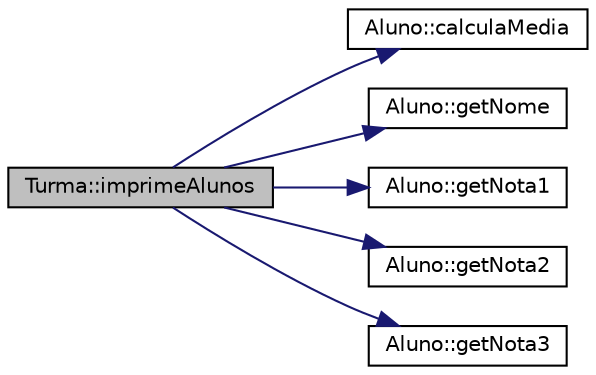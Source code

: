 digraph "Turma::imprimeAlunos"
{
 // LATEX_PDF_SIZE
  edge [fontname="Helvetica",fontsize="10",labelfontname="Helvetica",labelfontsize="10"];
  node [fontname="Helvetica",fontsize="10",shape=record];
  rankdir="LR";
  Node1 [label="Turma::imprimeAlunos",height=0.2,width=0.4,color="black", fillcolor="grey75", style="filled", fontcolor="black",tooltip="Método para imprimir a lista de alunos existente no objeto."];
  Node1 -> Node2 [color="midnightblue",fontsize="10",style="solid",fontname="Helvetica"];
  Node2 [label="Aluno::calculaMedia",height=0.2,width=0.4,color="black", fillcolor="white", style="filled",URL="$classAluno.html#a77cc2b053f42a30507a528f3bae2777a",tooltip="Função que calcula a média das 3 notas do aluno."];
  Node1 -> Node3 [color="midnightblue",fontsize="10",style="solid",fontname="Helvetica"];
  Node3 [label="Aluno::getNome",height=0.2,width=0.4,color="black", fillcolor="white", style="filled",URL="$classAluno.html#a3b730c10688d6f5287614676e71f3f50",tooltip=" "];
  Node1 -> Node4 [color="midnightblue",fontsize="10",style="solid",fontname="Helvetica"];
  Node4 [label="Aluno::getNota1",height=0.2,width=0.4,color="black", fillcolor="white", style="filled",URL="$classAluno.html#adf6eaf859e37dbd2f0f0797300d951f9",tooltip=" "];
  Node1 -> Node5 [color="midnightblue",fontsize="10",style="solid",fontname="Helvetica"];
  Node5 [label="Aluno::getNota2",height=0.2,width=0.4,color="black", fillcolor="white", style="filled",URL="$classAluno.html#a665638aace216293a7947fe3625ac1bb",tooltip=" "];
  Node1 -> Node6 [color="midnightblue",fontsize="10",style="solid",fontname="Helvetica"];
  Node6 [label="Aluno::getNota3",height=0.2,width=0.4,color="black", fillcolor="white", style="filled",URL="$classAluno.html#ab01be4979eaa3875240093ef36bb85f5",tooltip=" "];
}
